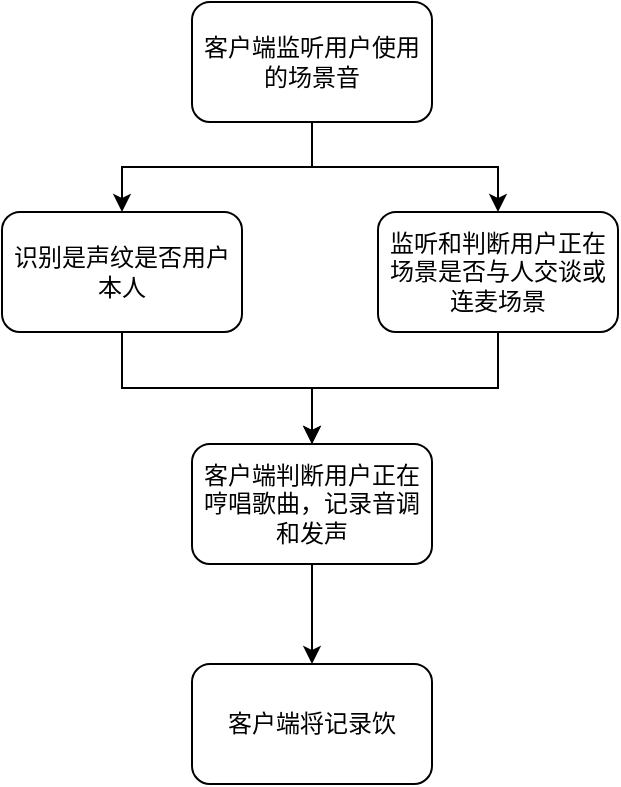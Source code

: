 <mxfile version="15.9.6" type="github">
  <diagram id="HrW1_uV-35T3-0GC-SO9" name="Page-1">
    <mxGraphModel dx="1422" dy="761" grid="0" gridSize="10" guides="1" tooltips="1" connect="1" arrows="1" fold="1" page="1" pageScale="1" pageWidth="1169" pageHeight="827" math="0" shadow="0">
      <root>
        <mxCell id="0" />
        <mxCell id="1" parent="0" />
        <mxCell id="vSf61WV7-0ziD-m_BYni-4" style="edgeStyle=orthogonalEdgeStyle;rounded=0;orthogonalLoop=1;jettySize=auto;html=1;exitX=0.5;exitY=1;exitDx=0;exitDy=0;" edge="1" parent="1" source="vSf61WV7-0ziD-m_BYni-1" target="vSf61WV7-0ziD-m_BYni-3">
          <mxGeometry relative="1" as="geometry" />
        </mxCell>
        <mxCell id="vSf61WV7-0ziD-m_BYni-5" style="edgeStyle=orthogonalEdgeStyle;rounded=0;orthogonalLoop=1;jettySize=auto;html=1;exitX=0.5;exitY=1;exitDx=0;exitDy=0;" edge="1" parent="1" source="vSf61WV7-0ziD-m_BYni-1" target="vSf61WV7-0ziD-m_BYni-2">
          <mxGeometry relative="1" as="geometry" />
        </mxCell>
        <mxCell id="vSf61WV7-0ziD-m_BYni-1" value="客户端监听用户使用的场景音" style="rounded=1;whiteSpace=wrap;html=1;" vertex="1" parent="1">
          <mxGeometry x="381" y="42" width="120" height="60" as="geometry" />
        </mxCell>
        <mxCell id="vSf61WV7-0ziD-m_BYni-9" style="edgeStyle=orthogonalEdgeStyle;rounded=0;orthogonalLoop=1;jettySize=auto;html=1;exitX=0.5;exitY=1;exitDx=0;exitDy=0;" edge="1" parent="1" source="vSf61WV7-0ziD-m_BYni-2" target="vSf61WV7-0ziD-m_BYni-6">
          <mxGeometry relative="1" as="geometry" />
        </mxCell>
        <mxCell id="vSf61WV7-0ziD-m_BYni-2" value="监听和判断用户正在场景是否与人交谈或连麦场景" style="rounded=1;whiteSpace=wrap;html=1;" vertex="1" parent="1">
          <mxGeometry x="474" y="147" width="120" height="60" as="geometry" />
        </mxCell>
        <mxCell id="vSf61WV7-0ziD-m_BYni-7" style="edgeStyle=orthogonalEdgeStyle;rounded=0;orthogonalLoop=1;jettySize=auto;html=1;exitX=0.5;exitY=1;exitDx=0;exitDy=0;" edge="1" parent="1" source="vSf61WV7-0ziD-m_BYni-3" target="vSf61WV7-0ziD-m_BYni-6">
          <mxGeometry relative="1" as="geometry" />
        </mxCell>
        <mxCell id="vSf61WV7-0ziD-m_BYni-3" value="识别是声纹是否用户本人" style="rounded=1;whiteSpace=wrap;html=1;" vertex="1" parent="1">
          <mxGeometry x="286" y="147" width="120" height="60" as="geometry" />
        </mxCell>
        <mxCell id="vSf61WV7-0ziD-m_BYni-11" style="edgeStyle=orthogonalEdgeStyle;rounded=0;orthogonalLoop=1;jettySize=auto;html=1;exitX=0.5;exitY=1;exitDx=0;exitDy=0;" edge="1" parent="1" source="vSf61WV7-0ziD-m_BYni-6" target="vSf61WV7-0ziD-m_BYni-10">
          <mxGeometry relative="1" as="geometry" />
        </mxCell>
        <mxCell id="vSf61WV7-0ziD-m_BYni-6" value="客户端判断用户正在哼唱歌曲，记录音调和发声" style="rounded=1;whiteSpace=wrap;html=1;" vertex="1" parent="1">
          <mxGeometry x="381" y="263" width="120" height="60" as="geometry" />
        </mxCell>
        <mxCell id="vSf61WV7-0ziD-m_BYni-10" value="客户端将记录饮" style="rounded=1;whiteSpace=wrap;html=1;" vertex="1" parent="1">
          <mxGeometry x="381" y="373" width="120" height="60" as="geometry" />
        </mxCell>
      </root>
    </mxGraphModel>
  </diagram>
</mxfile>
